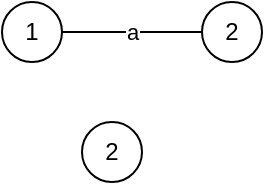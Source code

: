 <mxfile version="24.7.17">
  <diagram name="Sivu-1" id="ETxLBeFSpSedNPtnGMP7">
    <mxGraphModel dx="651" dy="361" grid="1" gridSize="10" guides="1" tooltips="1" connect="1" arrows="1" fold="1" page="1" pageScale="1" pageWidth="827" pageHeight="1169" math="0" shadow="0">
      <root>
        <mxCell id="0" />
        <mxCell id="1" parent="0" />
        <mxCell id="Rc_dPTwu43_yxfsiKPEV-1" value="1" style="ellipse;whiteSpace=wrap;html=1;" vertex="1" parent="1">
          <mxGeometry x="180" y="240" width="30" height="30" as="geometry" />
        </mxCell>
        <mxCell id="Rc_dPTwu43_yxfsiKPEV-2" value="2" style="ellipse;whiteSpace=wrap;html=1;" vertex="1" parent="1">
          <mxGeometry x="280" y="240" width="30" height="30" as="geometry" />
        </mxCell>
        <mxCell id="Rc_dPTwu43_yxfsiKPEV-6" value="a" style="endArrow=none;html=1;rounded=0;entryX=0;entryY=0.5;entryDx=0;entryDy=0;exitX=1;exitY=0.5;exitDx=0;exitDy=0;" edge="1" parent="1" source="Rc_dPTwu43_yxfsiKPEV-1" target="Rc_dPTwu43_yxfsiKPEV-2">
          <mxGeometry width="50" height="50" relative="1" as="geometry">
            <mxPoint x="180" y="250" as="sourcePoint" />
            <mxPoint x="230" y="200" as="targetPoint" />
          </mxGeometry>
        </mxCell>
        <mxCell id="Rc_dPTwu43_yxfsiKPEV-7" value="2" style="ellipse;whiteSpace=wrap;html=1;" vertex="1" parent="1">
          <mxGeometry x="220" y="300" width="30" height="30" as="geometry" />
        </mxCell>
      </root>
    </mxGraphModel>
  </diagram>
</mxfile>

